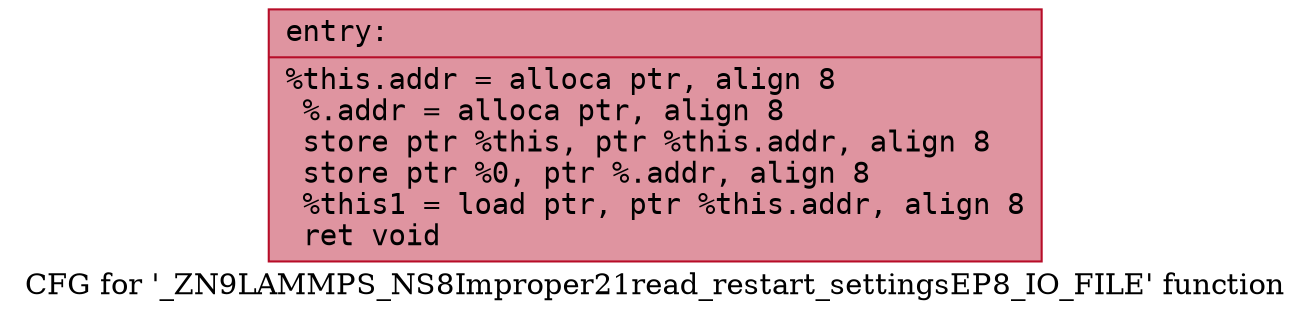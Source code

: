 digraph "CFG for '_ZN9LAMMPS_NS8Improper21read_restart_settingsEP8_IO_FILE' function" {
	label="CFG for '_ZN9LAMMPS_NS8Improper21read_restart_settingsEP8_IO_FILE' function";

	Node0x5592e7b20eb0 [shape=record,color="#b70d28ff", style=filled, fillcolor="#b70d2870" fontname="Courier",label="{entry:\l|  %this.addr = alloca ptr, align 8\l  %.addr = alloca ptr, align 8\l  store ptr %this, ptr %this.addr, align 8\l  store ptr %0, ptr %.addr, align 8\l  %this1 = load ptr, ptr %this.addr, align 8\l  ret void\l}"];
}
